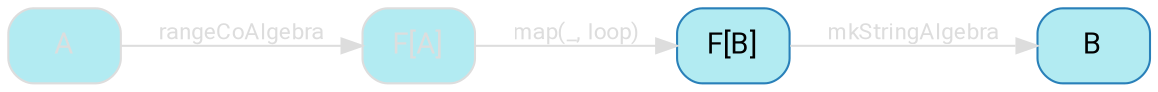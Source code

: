digraph {
    bgcolor=transparent
    splines=false
    rankdir=LR
    rank=same

    // Default theme: disabled
    node[shape="rectangle" style="rounded,filled" color="#dddddd" fillcolor="#b2ebf2" fontcolor="#dddddd" fontname="Segoe UI,Roboto,Helvetica,Arial,sans-serif"]
    edge [color="#dddddd" fontcolor="#dddddd" fontname="Segoe UI,Roboto,Helvetica,Arial,sans-serif" fontsize=11]

    anaFA[label="F[A]"]
    cataFA[label="F[B]" color="#2980B9" fillcolor="#b2ebf2" fontcolor="#000000"]

    anaA[label=A]
    cataA[label=B color="#2980B9" fillcolor="#b2ebf2" fontcolor="#000000"]


    anaA  -> anaFA[label=rangeCoAlgebra]
    anaFA -> cataFA[label="map(_, loop)"]
    cataFA -> cataA[label=mkStringAlgebra]

}
